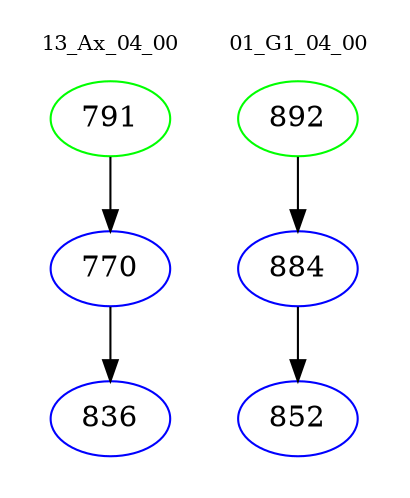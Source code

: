 digraph{
subgraph cluster_0 {
color = white
label = "13_Ax_04_00";
fontsize=10;
T0_791 [label="791", color="green"]
T0_791 -> T0_770 [color="black"]
T0_770 [label="770", color="blue"]
T0_770 -> T0_836 [color="black"]
T0_836 [label="836", color="blue"]
}
subgraph cluster_1 {
color = white
label = "01_G1_04_00";
fontsize=10;
T1_892 [label="892", color="green"]
T1_892 -> T1_884 [color="black"]
T1_884 [label="884", color="blue"]
T1_884 -> T1_852 [color="black"]
T1_852 [label="852", color="blue"]
}
}
